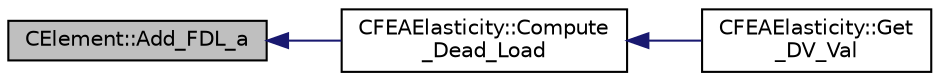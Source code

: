 digraph "CElement::Add_FDL_a"
{
  edge [fontname="Helvetica",fontsize="10",labelfontname="Helvetica",labelfontsize="10"];
  node [fontname="Helvetica",fontsize="10",shape=record];
  rankdir="LR";
  Node10 [label="CElement::Add_FDL_a",height=0.2,width=0.4,color="black", fillcolor="grey75", style="filled", fontcolor="black"];
  Node10 -> Node11 [dir="back",color="midnightblue",fontsize="10",style="solid",fontname="Helvetica"];
  Node11 [label="CFEAElasticity::Compute\l_Dead_Load",height=0.2,width=0.4,color="black", fillcolor="white", style="filled",URL="$class_c_f_e_a_elasticity.html#a0373b9eb5595a555a57aaf4242dc1fa8",tooltip="Compute the nodal gravity loads for an element. "];
  Node11 -> Node12 [dir="back",color="midnightblue",fontsize="10",style="solid",fontname="Helvetica"];
  Node12 [label="CFEAElasticity::Get\l_DV_Val",height=0.2,width=0.4,color="black", fillcolor="white", style="filled",URL="$class_c_f_e_a_elasticity.html#a372ed66a01f0545b0a2fe41ef2e3e6c5",tooltip="Get the value of a design variable. "];
}
